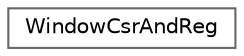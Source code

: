 digraph "Gráfico de Hierarquia de Classes"
{
 // LATEX_PDF_SIZE
  bgcolor="transparent";
  edge [fontname=Helvetica,fontsize=10,labelfontname=Helvetica,labelfontsize=10];
  node [fontname=Helvetica,fontsize=10,shape=box,height=0.2,width=0.4];
  rankdir="LR";
  Node0 [id="Node000000",label="WindowCsrAndReg",height=0.2,width=0.4,color="grey40", fillcolor="white", style="filled",URL="$structWindowCsrAndReg.html",tooltip=" "];
}

